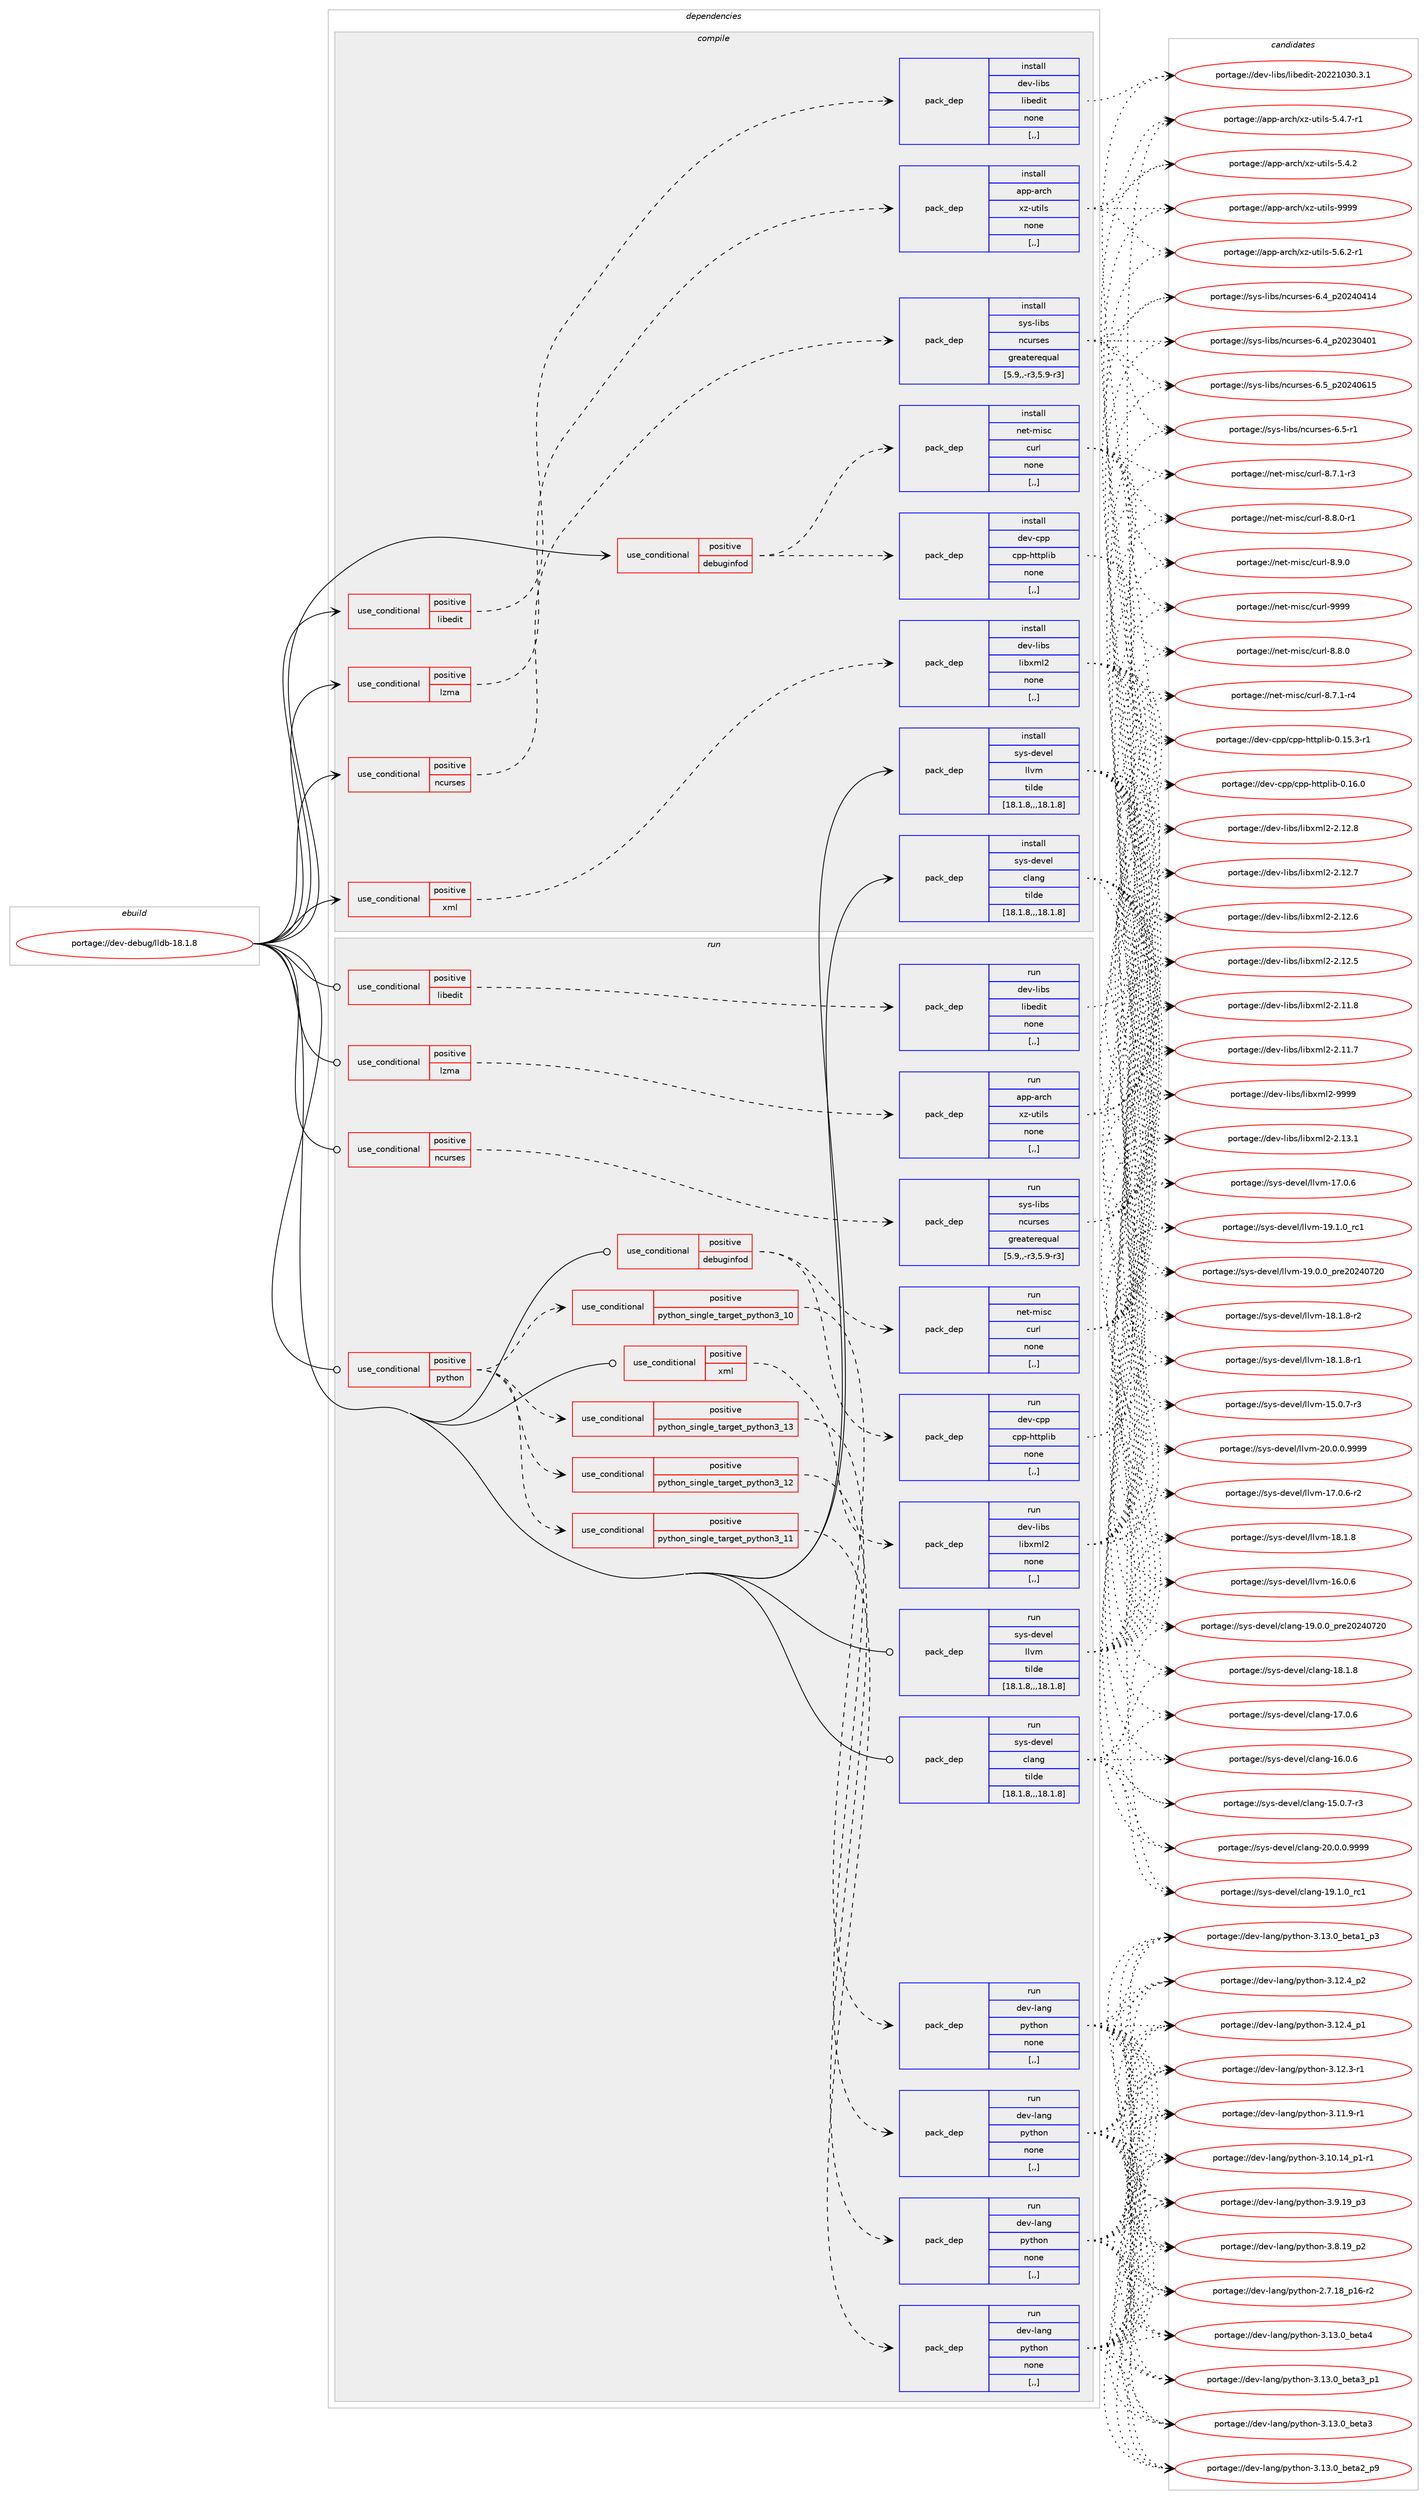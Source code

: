 digraph prolog {

# *************
# Graph options
# *************

newrank=true;
concentrate=true;
compound=true;
graph [rankdir=LR,fontname=Helvetica,fontsize=10,ranksep=1.5];#, ranksep=2.5, nodesep=0.2];
edge  [arrowhead=vee];
node  [fontname=Helvetica,fontsize=10];

# **********
# The ebuild
# **********

subgraph cluster_leftcol {
color=gray;
label=<<i>ebuild</i>>;
id [label="portage://dev-debug/lldb-18.1.8", color=red, width=4, href="../dev-debug/lldb-18.1.8.svg"];
}

# ****************
# The dependencies
# ****************

subgraph cluster_midcol {
color=gray;
label=<<i>dependencies</i>>;
subgraph cluster_compile {
fillcolor="#eeeeee";
style=filled;
label=<<i>compile</i>>;
subgraph cond19202 {
dependency72563 [label=<<TABLE BORDER="0" CELLBORDER="1" CELLSPACING="0" CELLPADDING="4"><TR><TD ROWSPAN="3" CELLPADDING="10">use_conditional</TD></TR><TR><TD>positive</TD></TR><TR><TD>debuginfod</TD></TR></TABLE>>, shape=none, color=red];
subgraph pack52408 {
dependency72564 [label=<<TABLE BORDER="0" CELLBORDER="1" CELLSPACING="0" CELLPADDING="4" WIDTH="220"><TR><TD ROWSPAN="6" CELLPADDING="30">pack_dep</TD></TR><TR><TD WIDTH="110">install</TD></TR><TR><TD>net-misc</TD></TR><TR><TD>curl</TD></TR><TR><TD>none</TD></TR><TR><TD>[,,]</TD></TR></TABLE>>, shape=none, color=blue];
}
dependency72563:e -> dependency72564:w [weight=20,style="dashed",arrowhead="vee"];
subgraph pack52409 {
dependency72565 [label=<<TABLE BORDER="0" CELLBORDER="1" CELLSPACING="0" CELLPADDING="4" WIDTH="220"><TR><TD ROWSPAN="6" CELLPADDING="30">pack_dep</TD></TR><TR><TD WIDTH="110">install</TD></TR><TR><TD>dev-cpp</TD></TR><TR><TD>cpp-httplib</TD></TR><TR><TD>none</TD></TR><TR><TD>[,,]</TD></TR></TABLE>>, shape=none, color=blue];
}
dependency72563:e -> dependency72565:w [weight=20,style="dashed",arrowhead="vee"];
}
id:e -> dependency72563:w [weight=20,style="solid",arrowhead="vee"];
subgraph cond19203 {
dependency72566 [label=<<TABLE BORDER="0" CELLBORDER="1" CELLSPACING="0" CELLPADDING="4"><TR><TD ROWSPAN="3" CELLPADDING="10">use_conditional</TD></TR><TR><TD>positive</TD></TR><TR><TD>libedit</TD></TR></TABLE>>, shape=none, color=red];
subgraph pack52410 {
dependency72567 [label=<<TABLE BORDER="0" CELLBORDER="1" CELLSPACING="0" CELLPADDING="4" WIDTH="220"><TR><TD ROWSPAN="6" CELLPADDING="30">pack_dep</TD></TR><TR><TD WIDTH="110">install</TD></TR><TR><TD>dev-libs</TD></TR><TR><TD>libedit</TD></TR><TR><TD>none</TD></TR><TR><TD>[,,]</TD></TR></TABLE>>, shape=none, color=blue];
}
dependency72566:e -> dependency72567:w [weight=20,style="dashed",arrowhead="vee"];
}
id:e -> dependency72566:w [weight=20,style="solid",arrowhead="vee"];
subgraph cond19204 {
dependency72568 [label=<<TABLE BORDER="0" CELLBORDER="1" CELLSPACING="0" CELLPADDING="4"><TR><TD ROWSPAN="3" CELLPADDING="10">use_conditional</TD></TR><TR><TD>positive</TD></TR><TR><TD>lzma</TD></TR></TABLE>>, shape=none, color=red];
subgraph pack52411 {
dependency72569 [label=<<TABLE BORDER="0" CELLBORDER="1" CELLSPACING="0" CELLPADDING="4" WIDTH="220"><TR><TD ROWSPAN="6" CELLPADDING="30">pack_dep</TD></TR><TR><TD WIDTH="110">install</TD></TR><TR><TD>app-arch</TD></TR><TR><TD>xz-utils</TD></TR><TR><TD>none</TD></TR><TR><TD>[,,]</TD></TR></TABLE>>, shape=none, color=blue];
}
dependency72568:e -> dependency72569:w [weight=20,style="dashed",arrowhead="vee"];
}
id:e -> dependency72568:w [weight=20,style="solid",arrowhead="vee"];
subgraph cond19205 {
dependency72570 [label=<<TABLE BORDER="0" CELLBORDER="1" CELLSPACING="0" CELLPADDING="4"><TR><TD ROWSPAN="3" CELLPADDING="10">use_conditional</TD></TR><TR><TD>positive</TD></TR><TR><TD>ncurses</TD></TR></TABLE>>, shape=none, color=red];
subgraph pack52412 {
dependency72571 [label=<<TABLE BORDER="0" CELLBORDER="1" CELLSPACING="0" CELLPADDING="4" WIDTH="220"><TR><TD ROWSPAN="6" CELLPADDING="30">pack_dep</TD></TR><TR><TD WIDTH="110">install</TD></TR><TR><TD>sys-libs</TD></TR><TR><TD>ncurses</TD></TR><TR><TD>greaterequal</TD></TR><TR><TD>[5.9,,-r3,5.9-r3]</TD></TR></TABLE>>, shape=none, color=blue];
}
dependency72570:e -> dependency72571:w [weight=20,style="dashed",arrowhead="vee"];
}
id:e -> dependency72570:w [weight=20,style="solid",arrowhead="vee"];
subgraph cond19206 {
dependency72572 [label=<<TABLE BORDER="0" CELLBORDER="1" CELLSPACING="0" CELLPADDING="4"><TR><TD ROWSPAN="3" CELLPADDING="10">use_conditional</TD></TR><TR><TD>positive</TD></TR><TR><TD>xml</TD></TR></TABLE>>, shape=none, color=red];
subgraph pack52413 {
dependency72573 [label=<<TABLE BORDER="0" CELLBORDER="1" CELLSPACING="0" CELLPADDING="4" WIDTH="220"><TR><TD ROWSPAN="6" CELLPADDING="30">pack_dep</TD></TR><TR><TD WIDTH="110">install</TD></TR><TR><TD>dev-libs</TD></TR><TR><TD>libxml2</TD></TR><TR><TD>none</TD></TR><TR><TD>[,,]</TD></TR></TABLE>>, shape=none, color=blue];
}
dependency72572:e -> dependency72573:w [weight=20,style="dashed",arrowhead="vee"];
}
id:e -> dependency72572:w [weight=20,style="solid",arrowhead="vee"];
subgraph pack52414 {
dependency72574 [label=<<TABLE BORDER="0" CELLBORDER="1" CELLSPACING="0" CELLPADDING="4" WIDTH="220"><TR><TD ROWSPAN="6" CELLPADDING="30">pack_dep</TD></TR><TR><TD WIDTH="110">install</TD></TR><TR><TD>sys-devel</TD></TR><TR><TD>clang</TD></TR><TR><TD>tilde</TD></TR><TR><TD>[18.1.8,,,18.1.8]</TD></TR></TABLE>>, shape=none, color=blue];
}
id:e -> dependency72574:w [weight=20,style="solid",arrowhead="vee"];
subgraph pack52415 {
dependency72575 [label=<<TABLE BORDER="0" CELLBORDER="1" CELLSPACING="0" CELLPADDING="4" WIDTH="220"><TR><TD ROWSPAN="6" CELLPADDING="30">pack_dep</TD></TR><TR><TD WIDTH="110">install</TD></TR><TR><TD>sys-devel</TD></TR><TR><TD>llvm</TD></TR><TR><TD>tilde</TD></TR><TR><TD>[18.1.8,,,18.1.8]</TD></TR></TABLE>>, shape=none, color=blue];
}
id:e -> dependency72575:w [weight=20,style="solid",arrowhead="vee"];
}
subgraph cluster_compileandrun {
fillcolor="#eeeeee";
style=filled;
label=<<i>compile and run</i>>;
}
subgraph cluster_run {
fillcolor="#eeeeee";
style=filled;
label=<<i>run</i>>;
subgraph cond19207 {
dependency72576 [label=<<TABLE BORDER="0" CELLBORDER="1" CELLSPACING="0" CELLPADDING="4"><TR><TD ROWSPAN="3" CELLPADDING="10">use_conditional</TD></TR><TR><TD>positive</TD></TR><TR><TD>debuginfod</TD></TR></TABLE>>, shape=none, color=red];
subgraph pack52416 {
dependency72577 [label=<<TABLE BORDER="0" CELLBORDER="1" CELLSPACING="0" CELLPADDING="4" WIDTH="220"><TR><TD ROWSPAN="6" CELLPADDING="30">pack_dep</TD></TR><TR><TD WIDTH="110">run</TD></TR><TR><TD>net-misc</TD></TR><TR><TD>curl</TD></TR><TR><TD>none</TD></TR><TR><TD>[,,]</TD></TR></TABLE>>, shape=none, color=blue];
}
dependency72576:e -> dependency72577:w [weight=20,style="dashed",arrowhead="vee"];
subgraph pack52417 {
dependency72578 [label=<<TABLE BORDER="0" CELLBORDER="1" CELLSPACING="0" CELLPADDING="4" WIDTH="220"><TR><TD ROWSPAN="6" CELLPADDING="30">pack_dep</TD></TR><TR><TD WIDTH="110">run</TD></TR><TR><TD>dev-cpp</TD></TR><TR><TD>cpp-httplib</TD></TR><TR><TD>none</TD></TR><TR><TD>[,,]</TD></TR></TABLE>>, shape=none, color=blue];
}
dependency72576:e -> dependency72578:w [weight=20,style="dashed",arrowhead="vee"];
}
id:e -> dependency72576:w [weight=20,style="solid",arrowhead="odot"];
subgraph cond19208 {
dependency72579 [label=<<TABLE BORDER="0" CELLBORDER="1" CELLSPACING="0" CELLPADDING="4"><TR><TD ROWSPAN="3" CELLPADDING="10">use_conditional</TD></TR><TR><TD>positive</TD></TR><TR><TD>libedit</TD></TR></TABLE>>, shape=none, color=red];
subgraph pack52418 {
dependency72580 [label=<<TABLE BORDER="0" CELLBORDER="1" CELLSPACING="0" CELLPADDING="4" WIDTH="220"><TR><TD ROWSPAN="6" CELLPADDING="30">pack_dep</TD></TR><TR><TD WIDTH="110">run</TD></TR><TR><TD>dev-libs</TD></TR><TR><TD>libedit</TD></TR><TR><TD>none</TD></TR><TR><TD>[,,]</TD></TR></TABLE>>, shape=none, color=blue];
}
dependency72579:e -> dependency72580:w [weight=20,style="dashed",arrowhead="vee"];
}
id:e -> dependency72579:w [weight=20,style="solid",arrowhead="odot"];
subgraph cond19209 {
dependency72581 [label=<<TABLE BORDER="0" CELLBORDER="1" CELLSPACING="0" CELLPADDING="4"><TR><TD ROWSPAN="3" CELLPADDING="10">use_conditional</TD></TR><TR><TD>positive</TD></TR><TR><TD>lzma</TD></TR></TABLE>>, shape=none, color=red];
subgraph pack52419 {
dependency72582 [label=<<TABLE BORDER="0" CELLBORDER="1" CELLSPACING="0" CELLPADDING="4" WIDTH="220"><TR><TD ROWSPAN="6" CELLPADDING="30">pack_dep</TD></TR><TR><TD WIDTH="110">run</TD></TR><TR><TD>app-arch</TD></TR><TR><TD>xz-utils</TD></TR><TR><TD>none</TD></TR><TR><TD>[,,]</TD></TR></TABLE>>, shape=none, color=blue];
}
dependency72581:e -> dependency72582:w [weight=20,style="dashed",arrowhead="vee"];
}
id:e -> dependency72581:w [weight=20,style="solid",arrowhead="odot"];
subgraph cond19210 {
dependency72583 [label=<<TABLE BORDER="0" CELLBORDER="1" CELLSPACING="0" CELLPADDING="4"><TR><TD ROWSPAN="3" CELLPADDING="10">use_conditional</TD></TR><TR><TD>positive</TD></TR><TR><TD>ncurses</TD></TR></TABLE>>, shape=none, color=red];
subgraph pack52420 {
dependency72584 [label=<<TABLE BORDER="0" CELLBORDER="1" CELLSPACING="0" CELLPADDING="4" WIDTH="220"><TR><TD ROWSPAN="6" CELLPADDING="30">pack_dep</TD></TR><TR><TD WIDTH="110">run</TD></TR><TR><TD>sys-libs</TD></TR><TR><TD>ncurses</TD></TR><TR><TD>greaterequal</TD></TR><TR><TD>[5.9,,-r3,5.9-r3]</TD></TR></TABLE>>, shape=none, color=blue];
}
dependency72583:e -> dependency72584:w [weight=20,style="dashed",arrowhead="vee"];
}
id:e -> dependency72583:w [weight=20,style="solid",arrowhead="odot"];
subgraph cond19211 {
dependency72585 [label=<<TABLE BORDER="0" CELLBORDER="1" CELLSPACING="0" CELLPADDING="4"><TR><TD ROWSPAN="3" CELLPADDING="10">use_conditional</TD></TR><TR><TD>positive</TD></TR><TR><TD>python</TD></TR></TABLE>>, shape=none, color=red];
subgraph cond19212 {
dependency72586 [label=<<TABLE BORDER="0" CELLBORDER="1" CELLSPACING="0" CELLPADDING="4"><TR><TD ROWSPAN="3" CELLPADDING="10">use_conditional</TD></TR><TR><TD>positive</TD></TR><TR><TD>python_single_target_python3_10</TD></TR></TABLE>>, shape=none, color=red];
subgraph pack52421 {
dependency72587 [label=<<TABLE BORDER="0" CELLBORDER="1" CELLSPACING="0" CELLPADDING="4" WIDTH="220"><TR><TD ROWSPAN="6" CELLPADDING="30">pack_dep</TD></TR><TR><TD WIDTH="110">run</TD></TR><TR><TD>dev-lang</TD></TR><TR><TD>python</TD></TR><TR><TD>none</TD></TR><TR><TD>[,,]</TD></TR></TABLE>>, shape=none, color=blue];
}
dependency72586:e -> dependency72587:w [weight=20,style="dashed",arrowhead="vee"];
}
dependency72585:e -> dependency72586:w [weight=20,style="dashed",arrowhead="vee"];
subgraph cond19213 {
dependency72588 [label=<<TABLE BORDER="0" CELLBORDER="1" CELLSPACING="0" CELLPADDING="4"><TR><TD ROWSPAN="3" CELLPADDING="10">use_conditional</TD></TR><TR><TD>positive</TD></TR><TR><TD>python_single_target_python3_11</TD></TR></TABLE>>, shape=none, color=red];
subgraph pack52422 {
dependency72589 [label=<<TABLE BORDER="0" CELLBORDER="1" CELLSPACING="0" CELLPADDING="4" WIDTH="220"><TR><TD ROWSPAN="6" CELLPADDING="30">pack_dep</TD></TR><TR><TD WIDTH="110">run</TD></TR><TR><TD>dev-lang</TD></TR><TR><TD>python</TD></TR><TR><TD>none</TD></TR><TR><TD>[,,]</TD></TR></TABLE>>, shape=none, color=blue];
}
dependency72588:e -> dependency72589:w [weight=20,style="dashed",arrowhead="vee"];
}
dependency72585:e -> dependency72588:w [weight=20,style="dashed",arrowhead="vee"];
subgraph cond19214 {
dependency72590 [label=<<TABLE BORDER="0" CELLBORDER="1" CELLSPACING="0" CELLPADDING="4"><TR><TD ROWSPAN="3" CELLPADDING="10">use_conditional</TD></TR><TR><TD>positive</TD></TR><TR><TD>python_single_target_python3_12</TD></TR></TABLE>>, shape=none, color=red];
subgraph pack52423 {
dependency72591 [label=<<TABLE BORDER="0" CELLBORDER="1" CELLSPACING="0" CELLPADDING="4" WIDTH="220"><TR><TD ROWSPAN="6" CELLPADDING="30">pack_dep</TD></TR><TR><TD WIDTH="110">run</TD></TR><TR><TD>dev-lang</TD></TR><TR><TD>python</TD></TR><TR><TD>none</TD></TR><TR><TD>[,,]</TD></TR></TABLE>>, shape=none, color=blue];
}
dependency72590:e -> dependency72591:w [weight=20,style="dashed",arrowhead="vee"];
}
dependency72585:e -> dependency72590:w [weight=20,style="dashed",arrowhead="vee"];
subgraph cond19215 {
dependency72592 [label=<<TABLE BORDER="0" CELLBORDER="1" CELLSPACING="0" CELLPADDING="4"><TR><TD ROWSPAN="3" CELLPADDING="10">use_conditional</TD></TR><TR><TD>positive</TD></TR><TR><TD>python_single_target_python3_13</TD></TR></TABLE>>, shape=none, color=red];
subgraph pack52424 {
dependency72593 [label=<<TABLE BORDER="0" CELLBORDER="1" CELLSPACING="0" CELLPADDING="4" WIDTH="220"><TR><TD ROWSPAN="6" CELLPADDING="30">pack_dep</TD></TR><TR><TD WIDTH="110">run</TD></TR><TR><TD>dev-lang</TD></TR><TR><TD>python</TD></TR><TR><TD>none</TD></TR><TR><TD>[,,]</TD></TR></TABLE>>, shape=none, color=blue];
}
dependency72592:e -> dependency72593:w [weight=20,style="dashed",arrowhead="vee"];
}
dependency72585:e -> dependency72592:w [weight=20,style="dashed",arrowhead="vee"];
}
id:e -> dependency72585:w [weight=20,style="solid",arrowhead="odot"];
subgraph cond19216 {
dependency72594 [label=<<TABLE BORDER="0" CELLBORDER="1" CELLSPACING="0" CELLPADDING="4"><TR><TD ROWSPAN="3" CELLPADDING="10">use_conditional</TD></TR><TR><TD>positive</TD></TR><TR><TD>xml</TD></TR></TABLE>>, shape=none, color=red];
subgraph pack52425 {
dependency72595 [label=<<TABLE BORDER="0" CELLBORDER="1" CELLSPACING="0" CELLPADDING="4" WIDTH="220"><TR><TD ROWSPAN="6" CELLPADDING="30">pack_dep</TD></TR><TR><TD WIDTH="110">run</TD></TR><TR><TD>dev-libs</TD></TR><TR><TD>libxml2</TD></TR><TR><TD>none</TD></TR><TR><TD>[,,]</TD></TR></TABLE>>, shape=none, color=blue];
}
dependency72594:e -> dependency72595:w [weight=20,style="dashed",arrowhead="vee"];
}
id:e -> dependency72594:w [weight=20,style="solid",arrowhead="odot"];
subgraph pack52426 {
dependency72596 [label=<<TABLE BORDER="0" CELLBORDER="1" CELLSPACING="0" CELLPADDING="4" WIDTH="220"><TR><TD ROWSPAN="6" CELLPADDING="30">pack_dep</TD></TR><TR><TD WIDTH="110">run</TD></TR><TR><TD>sys-devel</TD></TR><TR><TD>clang</TD></TR><TR><TD>tilde</TD></TR><TR><TD>[18.1.8,,,18.1.8]</TD></TR></TABLE>>, shape=none, color=blue];
}
id:e -> dependency72596:w [weight=20,style="solid",arrowhead="odot"];
subgraph pack52427 {
dependency72597 [label=<<TABLE BORDER="0" CELLBORDER="1" CELLSPACING="0" CELLPADDING="4" WIDTH="220"><TR><TD ROWSPAN="6" CELLPADDING="30">pack_dep</TD></TR><TR><TD WIDTH="110">run</TD></TR><TR><TD>sys-devel</TD></TR><TR><TD>llvm</TD></TR><TR><TD>tilde</TD></TR><TR><TD>[18.1.8,,,18.1.8]</TD></TR></TABLE>>, shape=none, color=blue];
}
id:e -> dependency72597:w [weight=20,style="solid",arrowhead="odot"];
}
}

# **************
# The candidates
# **************

subgraph cluster_choices {
rank=same;
color=gray;
label=<<i>candidates</i>>;

subgraph choice52408 {
color=black;
nodesep=1;
choice110101116451091051159947991171141084557575757 [label="portage://net-misc/curl-9999", color=red, width=4,href="../net-misc/curl-9999.svg"];
choice11010111645109105115994799117114108455646574648 [label="portage://net-misc/curl-8.9.0", color=red, width=4,href="../net-misc/curl-8.9.0.svg"];
choice110101116451091051159947991171141084556465646484511449 [label="portage://net-misc/curl-8.8.0-r1", color=red, width=4,href="../net-misc/curl-8.8.0-r1.svg"];
choice11010111645109105115994799117114108455646564648 [label="portage://net-misc/curl-8.8.0", color=red, width=4,href="../net-misc/curl-8.8.0.svg"];
choice110101116451091051159947991171141084556465546494511452 [label="portage://net-misc/curl-8.7.1-r4", color=red, width=4,href="../net-misc/curl-8.7.1-r4.svg"];
choice110101116451091051159947991171141084556465546494511451 [label="portage://net-misc/curl-8.7.1-r3", color=red, width=4,href="../net-misc/curl-8.7.1-r3.svg"];
dependency72564:e -> choice110101116451091051159947991171141084557575757:w [style=dotted,weight="100"];
dependency72564:e -> choice11010111645109105115994799117114108455646574648:w [style=dotted,weight="100"];
dependency72564:e -> choice110101116451091051159947991171141084556465646484511449:w [style=dotted,weight="100"];
dependency72564:e -> choice11010111645109105115994799117114108455646564648:w [style=dotted,weight="100"];
dependency72564:e -> choice110101116451091051159947991171141084556465546494511452:w [style=dotted,weight="100"];
dependency72564:e -> choice110101116451091051159947991171141084556465546494511451:w [style=dotted,weight="100"];
}
subgraph choice52409 {
color=black;
nodesep=1;
choice10010111845991121124799112112451041161161121081059845484649544648 [label="portage://dev-cpp/cpp-httplib-0.16.0", color=red, width=4,href="../dev-cpp/cpp-httplib-0.16.0.svg"];
choice100101118459911211247991121124510411611611210810598454846495346514511449 [label="portage://dev-cpp/cpp-httplib-0.15.3-r1", color=red, width=4,href="../dev-cpp/cpp-httplib-0.15.3-r1.svg"];
dependency72565:e -> choice10010111845991121124799112112451041161161121081059845484649544648:w [style=dotted,weight="100"];
dependency72565:e -> choice100101118459911211247991121124510411611611210810598454846495346514511449:w [style=dotted,weight="100"];
}
subgraph choice52410 {
color=black;
nodesep=1;
choice1001011184510810598115471081059810110010511645504850504948514846514649 [label="portage://dev-libs/libedit-20221030.3.1", color=red, width=4,href="../dev-libs/libedit-20221030.3.1.svg"];
dependency72567:e -> choice1001011184510810598115471081059810110010511645504850504948514846514649:w [style=dotted,weight="100"];
}
subgraph choice52411 {
color=black;
nodesep=1;
choice9711211245971149910447120122451171161051081154557575757 [label="portage://app-arch/xz-utils-9999", color=red, width=4,href="../app-arch/xz-utils-9999.svg"];
choice9711211245971149910447120122451171161051081154553465446504511449 [label="portage://app-arch/xz-utils-5.6.2-r1", color=red, width=4,href="../app-arch/xz-utils-5.6.2-r1.svg"];
choice9711211245971149910447120122451171161051081154553465246554511449 [label="portage://app-arch/xz-utils-5.4.7-r1", color=red, width=4,href="../app-arch/xz-utils-5.4.7-r1.svg"];
choice971121124597114991044712012245117116105108115455346524650 [label="portage://app-arch/xz-utils-5.4.2", color=red, width=4,href="../app-arch/xz-utils-5.4.2.svg"];
dependency72569:e -> choice9711211245971149910447120122451171161051081154557575757:w [style=dotted,weight="100"];
dependency72569:e -> choice9711211245971149910447120122451171161051081154553465446504511449:w [style=dotted,weight="100"];
dependency72569:e -> choice9711211245971149910447120122451171161051081154553465246554511449:w [style=dotted,weight="100"];
dependency72569:e -> choice971121124597114991044712012245117116105108115455346524650:w [style=dotted,weight="100"];
}
subgraph choice52412 {
color=black;
nodesep=1;
choice1151211154510810598115471109911711411510111545544653951125048505248544953 [label="portage://sys-libs/ncurses-6.5_p20240615", color=red, width=4,href="../sys-libs/ncurses-6.5_p20240615.svg"];
choice11512111545108105981154711099117114115101115455446534511449 [label="portage://sys-libs/ncurses-6.5-r1", color=red, width=4,href="../sys-libs/ncurses-6.5-r1.svg"];
choice1151211154510810598115471109911711411510111545544652951125048505248524952 [label="portage://sys-libs/ncurses-6.4_p20240414", color=red, width=4,href="../sys-libs/ncurses-6.4_p20240414.svg"];
choice1151211154510810598115471109911711411510111545544652951125048505148524849 [label="portage://sys-libs/ncurses-6.4_p20230401", color=red, width=4,href="../sys-libs/ncurses-6.4_p20230401.svg"];
dependency72571:e -> choice1151211154510810598115471109911711411510111545544653951125048505248544953:w [style=dotted,weight="100"];
dependency72571:e -> choice11512111545108105981154711099117114115101115455446534511449:w [style=dotted,weight="100"];
dependency72571:e -> choice1151211154510810598115471109911711411510111545544652951125048505248524952:w [style=dotted,weight="100"];
dependency72571:e -> choice1151211154510810598115471109911711411510111545544652951125048505148524849:w [style=dotted,weight="100"];
}
subgraph choice52413 {
color=black;
nodesep=1;
choice10010111845108105981154710810598120109108504557575757 [label="portage://dev-libs/libxml2-9999", color=red, width=4,href="../dev-libs/libxml2-9999.svg"];
choice100101118451081059811547108105981201091085045504649514649 [label="portage://dev-libs/libxml2-2.13.1", color=red, width=4,href="../dev-libs/libxml2-2.13.1.svg"];
choice100101118451081059811547108105981201091085045504649504656 [label="portage://dev-libs/libxml2-2.12.8", color=red, width=4,href="../dev-libs/libxml2-2.12.8.svg"];
choice100101118451081059811547108105981201091085045504649504655 [label="portage://dev-libs/libxml2-2.12.7", color=red, width=4,href="../dev-libs/libxml2-2.12.7.svg"];
choice100101118451081059811547108105981201091085045504649504654 [label="portage://dev-libs/libxml2-2.12.6", color=red, width=4,href="../dev-libs/libxml2-2.12.6.svg"];
choice100101118451081059811547108105981201091085045504649504653 [label="portage://dev-libs/libxml2-2.12.5", color=red, width=4,href="../dev-libs/libxml2-2.12.5.svg"];
choice100101118451081059811547108105981201091085045504649494656 [label="portage://dev-libs/libxml2-2.11.8", color=red, width=4,href="../dev-libs/libxml2-2.11.8.svg"];
choice100101118451081059811547108105981201091085045504649494655 [label="portage://dev-libs/libxml2-2.11.7", color=red, width=4,href="../dev-libs/libxml2-2.11.7.svg"];
dependency72573:e -> choice10010111845108105981154710810598120109108504557575757:w [style=dotted,weight="100"];
dependency72573:e -> choice100101118451081059811547108105981201091085045504649514649:w [style=dotted,weight="100"];
dependency72573:e -> choice100101118451081059811547108105981201091085045504649504656:w [style=dotted,weight="100"];
dependency72573:e -> choice100101118451081059811547108105981201091085045504649504655:w [style=dotted,weight="100"];
dependency72573:e -> choice100101118451081059811547108105981201091085045504649504654:w [style=dotted,weight="100"];
dependency72573:e -> choice100101118451081059811547108105981201091085045504649504653:w [style=dotted,weight="100"];
dependency72573:e -> choice100101118451081059811547108105981201091085045504649494656:w [style=dotted,weight="100"];
dependency72573:e -> choice100101118451081059811547108105981201091085045504649494655:w [style=dotted,weight="100"];
}
subgraph choice52414 {
color=black;
nodesep=1;
choice11512111545100101118101108479910897110103455048464846484657575757 [label="portage://sys-devel/clang-20.0.0.9999", color=red, width=4,href="../sys-devel/clang-20.0.0.9999.svg"];
choice1151211154510010111810110847991089711010345495746494648951149949 [label="portage://sys-devel/clang-19.1.0_rc1", color=red, width=4,href="../sys-devel/clang-19.1.0_rc1.svg"];
choice1151211154510010111810110847991089711010345495746484648951121141015048505248555048 [label="portage://sys-devel/clang-19.0.0_pre20240720", color=red, width=4,href="../sys-devel/clang-19.0.0_pre20240720.svg"];
choice1151211154510010111810110847991089711010345495646494656 [label="portage://sys-devel/clang-18.1.8", color=red, width=4,href="../sys-devel/clang-18.1.8.svg"];
choice1151211154510010111810110847991089711010345495546484654 [label="portage://sys-devel/clang-17.0.6", color=red, width=4,href="../sys-devel/clang-17.0.6.svg"];
choice1151211154510010111810110847991089711010345495446484654 [label="portage://sys-devel/clang-16.0.6", color=red, width=4,href="../sys-devel/clang-16.0.6.svg"];
choice11512111545100101118101108479910897110103454953464846554511451 [label="portage://sys-devel/clang-15.0.7-r3", color=red, width=4,href="../sys-devel/clang-15.0.7-r3.svg"];
dependency72574:e -> choice11512111545100101118101108479910897110103455048464846484657575757:w [style=dotted,weight="100"];
dependency72574:e -> choice1151211154510010111810110847991089711010345495746494648951149949:w [style=dotted,weight="100"];
dependency72574:e -> choice1151211154510010111810110847991089711010345495746484648951121141015048505248555048:w [style=dotted,weight="100"];
dependency72574:e -> choice1151211154510010111810110847991089711010345495646494656:w [style=dotted,weight="100"];
dependency72574:e -> choice1151211154510010111810110847991089711010345495546484654:w [style=dotted,weight="100"];
dependency72574:e -> choice1151211154510010111810110847991089711010345495446484654:w [style=dotted,weight="100"];
dependency72574:e -> choice11512111545100101118101108479910897110103454953464846554511451:w [style=dotted,weight="100"];
}
subgraph choice52415 {
color=black;
nodesep=1;
choice1151211154510010111810110847108108118109455048464846484657575757 [label="portage://sys-devel/llvm-20.0.0.9999", color=red, width=4,href="../sys-devel/llvm-20.0.0.9999.svg"];
choice115121115451001011181011084710810811810945495746494648951149949 [label="portage://sys-devel/llvm-19.1.0_rc1", color=red, width=4,href="../sys-devel/llvm-19.1.0_rc1.svg"];
choice115121115451001011181011084710810811810945495746484648951121141015048505248555048 [label="portage://sys-devel/llvm-19.0.0_pre20240720", color=red, width=4,href="../sys-devel/llvm-19.0.0_pre20240720.svg"];
choice1151211154510010111810110847108108118109454956464946564511450 [label="portage://sys-devel/llvm-18.1.8-r2", color=red, width=4,href="../sys-devel/llvm-18.1.8-r2.svg"];
choice1151211154510010111810110847108108118109454956464946564511449 [label="portage://sys-devel/llvm-18.1.8-r1", color=red, width=4,href="../sys-devel/llvm-18.1.8-r1.svg"];
choice115121115451001011181011084710810811810945495646494656 [label="portage://sys-devel/llvm-18.1.8", color=red, width=4,href="../sys-devel/llvm-18.1.8.svg"];
choice1151211154510010111810110847108108118109454955464846544511450 [label="portage://sys-devel/llvm-17.0.6-r2", color=red, width=4,href="../sys-devel/llvm-17.0.6-r2.svg"];
choice115121115451001011181011084710810811810945495546484654 [label="portage://sys-devel/llvm-17.0.6", color=red, width=4,href="../sys-devel/llvm-17.0.6.svg"];
choice115121115451001011181011084710810811810945495446484654 [label="portage://sys-devel/llvm-16.0.6", color=red, width=4,href="../sys-devel/llvm-16.0.6.svg"];
choice1151211154510010111810110847108108118109454953464846554511451 [label="portage://sys-devel/llvm-15.0.7-r3", color=red, width=4,href="../sys-devel/llvm-15.0.7-r3.svg"];
dependency72575:e -> choice1151211154510010111810110847108108118109455048464846484657575757:w [style=dotted,weight="100"];
dependency72575:e -> choice115121115451001011181011084710810811810945495746494648951149949:w [style=dotted,weight="100"];
dependency72575:e -> choice115121115451001011181011084710810811810945495746484648951121141015048505248555048:w [style=dotted,weight="100"];
dependency72575:e -> choice1151211154510010111810110847108108118109454956464946564511450:w [style=dotted,weight="100"];
dependency72575:e -> choice1151211154510010111810110847108108118109454956464946564511449:w [style=dotted,weight="100"];
dependency72575:e -> choice115121115451001011181011084710810811810945495646494656:w [style=dotted,weight="100"];
dependency72575:e -> choice1151211154510010111810110847108108118109454955464846544511450:w [style=dotted,weight="100"];
dependency72575:e -> choice115121115451001011181011084710810811810945495546484654:w [style=dotted,weight="100"];
dependency72575:e -> choice115121115451001011181011084710810811810945495446484654:w [style=dotted,weight="100"];
dependency72575:e -> choice1151211154510010111810110847108108118109454953464846554511451:w [style=dotted,weight="100"];
}
subgraph choice52416 {
color=black;
nodesep=1;
choice110101116451091051159947991171141084557575757 [label="portage://net-misc/curl-9999", color=red, width=4,href="../net-misc/curl-9999.svg"];
choice11010111645109105115994799117114108455646574648 [label="portage://net-misc/curl-8.9.0", color=red, width=4,href="../net-misc/curl-8.9.0.svg"];
choice110101116451091051159947991171141084556465646484511449 [label="portage://net-misc/curl-8.8.0-r1", color=red, width=4,href="../net-misc/curl-8.8.0-r1.svg"];
choice11010111645109105115994799117114108455646564648 [label="portage://net-misc/curl-8.8.0", color=red, width=4,href="../net-misc/curl-8.8.0.svg"];
choice110101116451091051159947991171141084556465546494511452 [label="portage://net-misc/curl-8.7.1-r4", color=red, width=4,href="../net-misc/curl-8.7.1-r4.svg"];
choice110101116451091051159947991171141084556465546494511451 [label="portage://net-misc/curl-8.7.1-r3", color=red, width=4,href="../net-misc/curl-8.7.1-r3.svg"];
dependency72577:e -> choice110101116451091051159947991171141084557575757:w [style=dotted,weight="100"];
dependency72577:e -> choice11010111645109105115994799117114108455646574648:w [style=dotted,weight="100"];
dependency72577:e -> choice110101116451091051159947991171141084556465646484511449:w [style=dotted,weight="100"];
dependency72577:e -> choice11010111645109105115994799117114108455646564648:w [style=dotted,weight="100"];
dependency72577:e -> choice110101116451091051159947991171141084556465546494511452:w [style=dotted,weight="100"];
dependency72577:e -> choice110101116451091051159947991171141084556465546494511451:w [style=dotted,weight="100"];
}
subgraph choice52417 {
color=black;
nodesep=1;
choice10010111845991121124799112112451041161161121081059845484649544648 [label="portage://dev-cpp/cpp-httplib-0.16.0", color=red, width=4,href="../dev-cpp/cpp-httplib-0.16.0.svg"];
choice100101118459911211247991121124510411611611210810598454846495346514511449 [label="portage://dev-cpp/cpp-httplib-0.15.3-r1", color=red, width=4,href="../dev-cpp/cpp-httplib-0.15.3-r1.svg"];
dependency72578:e -> choice10010111845991121124799112112451041161161121081059845484649544648:w [style=dotted,weight="100"];
dependency72578:e -> choice100101118459911211247991121124510411611611210810598454846495346514511449:w [style=dotted,weight="100"];
}
subgraph choice52418 {
color=black;
nodesep=1;
choice1001011184510810598115471081059810110010511645504850504948514846514649 [label="portage://dev-libs/libedit-20221030.3.1", color=red, width=4,href="../dev-libs/libedit-20221030.3.1.svg"];
dependency72580:e -> choice1001011184510810598115471081059810110010511645504850504948514846514649:w [style=dotted,weight="100"];
}
subgraph choice52419 {
color=black;
nodesep=1;
choice9711211245971149910447120122451171161051081154557575757 [label="portage://app-arch/xz-utils-9999", color=red, width=4,href="../app-arch/xz-utils-9999.svg"];
choice9711211245971149910447120122451171161051081154553465446504511449 [label="portage://app-arch/xz-utils-5.6.2-r1", color=red, width=4,href="../app-arch/xz-utils-5.6.2-r1.svg"];
choice9711211245971149910447120122451171161051081154553465246554511449 [label="portage://app-arch/xz-utils-5.4.7-r1", color=red, width=4,href="../app-arch/xz-utils-5.4.7-r1.svg"];
choice971121124597114991044712012245117116105108115455346524650 [label="portage://app-arch/xz-utils-5.4.2", color=red, width=4,href="../app-arch/xz-utils-5.4.2.svg"];
dependency72582:e -> choice9711211245971149910447120122451171161051081154557575757:w [style=dotted,weight="100"];
dependency72582:e -> choice9711211245971149910447120122451171161051081154553465446504511449:w [style=dotted,weight="100"];
dependency72582:e -> choice9711211245971149910447120122451171161051081154553465246554511449:w [style=dotted,weight="100"];
dependency72582:e -> choice971121124597114991044712012245117116105108115455346524650:w [style=dotted,weight="100"];
}
subgraph choice52420 {
color=black;
nodesep=1;
choice1151211154510810598115471109911711411510111545544653951125048505248544953 [label="portage://sys-libs/ncurses-6.5_p20240615", color=red, width=4,href="../sys-libs/ncurses-6.5_p20240615.svg"];
choice11512111545108105981154711099117114115101115455446534511449 [label="portage://sys-libs/ncurses-6.5-r1", color=red, width=4,href="../sys-libs/ncurses-6.5-r1.svg"];
choice1151211154510810598115471109911711411510111545544652951125048505248524952 [label="portage://sys-libs/ncurses-6.4_p20240414", color=red, width=4,href="../sys-libs/ncurses-6.4_p20240414.svg"];
choice1151211154510810598115471109911711411510111545544652951125048505148524849 [label="portage://sys-libs/ncurses-6.4_p20230401", color=red, width=4,href="../sys-libs/ncurses-6.4_p20230401.svg"];
dependency72584:e -> choice1151211154510810598115471109911711411510111545544653951125048505248544953:w [style=dotted,weight="100"];
dependency72584:e -> choice11512111545108105981154711099117114115101115455446534511449:w [style=dotted,weight="100"];
dependency72584:e -> choice1151211154510810598115471109911711411510111545544652951125048505248524952:w [style=dotted,weight="100"];
dependency72584:e -> choice1151211154510810598115471109911711411510111545544652951125048505148524849:w [style=dotted,weight="100"];
}
subgraph choice52421 {
color=black;
nodesep=1;
choice1001011184510897110103471121211161041111104551464951464895981011169752 [label="portage://dev-lang/python-3.13.0_beta4", color=red, width=4,href="../dev-lang/python-3.13.0_beta4.svg"];
choice10010111845108971101034711212111610411111045514649514648959810111697519511249 [label="portage://dev-lang/python-3.13.0_beta3_p1", color=red, width=4,href="../dev-lang/python-3.13.0_beta3_p1.svg"];
choice1001011184510897110103471121211161041111104551464951464895981011169751 [label="portage://dev-lang/python-3.13.0_beta3", color=red, width=4,href="../dev-lang/python-3.13.0_beta3.svg"];
choice10010111845108971101034711212111610411111045514649514648959810111697509511257 [label="portage://dev-lang/python-3.13.0_beta2_p9", color=red, width=4,href="../dev-lang/python-3.13.0_beta2_p9.svg"];
choice10010111845108971101034711212111610411111045514649514648959810111697499511251 [label="portage://dev-lang/python-3.13.0_beta1_p3", color=red, width=4,href="../dev-lang/python-3.13.0_beta1_p3.svg"];
choice100101118451089711010347112121116104111110455146495046529511250 [label="portage://dev-lang/python-3.12.4_p2", color=red, width=4,href="../dev-lang/python-3.12.4_p2.svg"];
choice100101118451089711010347112121116104111110455146495046529511249 [label="portage://dev-lang/python-3.12.4_p1", color=red, width=4,href="../dev-lang/python-3.12.4_p1.svg"];
choice100101118451089711010347112121116104111110455146495046514511449 [label="portage://dev-lang/python-3.12.3-r1", color=red, width=4,href="../dev-lang/python-3.12.3-r1.svg"];
choice100101118451089711010347112121116104111110455146494946574511449 [label="portage://dev-lang/python-3.11.9-r1", color=red, width=4,href="../dev-lang/python-3.11.9-r1.svg"];
choice100101118451089711010347112121116104111110455146494846495295112494511449 [label="portage://dev-lang/python-3.10.14_p1-r1", color=red, width=4,href="../dev-lang/python-3.10.14_p1-r1.svg"];
choice100101118451089711010347112121116104111110455146574649579511251 [label="portage://dev-lang/python-3.9.19_p3", color=red, width=4,href="../dev-lang/python-3.9.19_p3.svg"];
choice100101118451089711010347112121116104111110455146564649579511250 [label="portage://dev-lang/python-3.8.19_p2", color=red, width=4,href="../dev-lang/python-3.8.19_p2.svg"];
choice100101118451089711010347112121116104111110455046554649569511249544511450 [label="portage://dev-lang/python-2.7.18_p16-r2", color=red, width=4,href="../dev-lang/python-2.7.18_p16-r2.svg"];
dependency72587:e -> choice1001011184510897110103471121211161041111104551464951464895981011169752:w [style=dotted,weight="100"];
dependency72587:e -> choice10010111845108971101034711212111610411111045514649514648959810111697519511249:w [style=dotted,weight="100"];
dependency72587:e -> choice1001011184510897110103471121211161041111104551464951464895981011169751:w [style=dotted,weight="100"];
dependency72587:e -> choice10010111845108971101034711212111610411111045514649514648959810111697509511257:w [style=dotted,weight="100"];
dependency72587:e -> choice10010111845108971101034711212111610411111045514649514648959810111697499511251:w [style=dotted,weight="100"];
dependency72587:e -> choice100101118451089711010347112121116104111110455146495046529511250:w [style=dotted,weight="100"];
dependency72587:e -> choice100101118451089711010347112121116104111110455146495046529511249:w [style=dotted,weight="100"];
dependency72587:e -> choice100101118451089711010347112121116104111110455146495046514511449:w [style=dotted,weight="100"];
dependency72587:e -> choice100101118451089711010347112121116104111110455146494946574511449:w [style=dotted,weight="100"];
dependency72587:e -> choice100101118451089711010347112121116104111110455146494846495295112494511449:w [style=dotted,weight="100"];
dependency72587:e -> choice100101118451089711010347112121116104111110455146574649579511251:w [style=dotted,weight="100"];
dependency72587:e -> choice100101118451089711010347112121116104111110455146564649579511250:w [style=dotted,weight="100"];
dependency72587:e -> choice100101118451089711010347112121116104111110455046554649569511249544511450:w [style=dotted,weight="100"];
}
subgraph choice52422 {
color=black;
nodesep=1;
choice1001011184510897110103471121211161041111104551464951464895981011169752 [label="portage://dev-lang/python-3.13.0_beta4", color=red, width=4,href="../dev-lang/python-3.13.0_beta4.svg"];
choice10010111845108971101034711212111610411111045514649514648959810111697519511249 [label="portage://dev-lang/python-3.13.0_beta3_p1", color=red, width=4,href="../dev-lang/python-3.13.0_beta3_p1.svg"];
choice1001011184510897110103471121211161041111104551464951464895981011169751 [label="portage://dev-lang/python-3.13.0_beta3", color=red, width=4,href="../dev-lang/python-3.13.0_beta3.svg"];
choice10010111845108971101034711212111610411111045514649514648959810111697509511257 [label="portage://dev-lang/python-3.13.0_beta2_p9", color=red, width=4,href="../dev-lang/python-3.13.0_beta2_p9.svg"];
choice10010111845108971101034711212111610411111045514649514648959810111697499511251 [label="portage://dev-lang/python-3.13.0_beta1_p3", color=red, width=4,href="../dev-lang/python-3.13.0_beta1_p3.svg"];
choice100101118451089711010347112121116104111110455146495046529511250 [label="portage://dev-lang/python-3.12.4_p2", color=red, width=4,href="../dev-lang/python-3.12.4_p2.svg"];
choice100101118451089711010347112121116104111110455146495046529511249 [label="portage://dev-lang/python-3.12.4_p1", color=red, width=4,href="../dev-lang/python-3.12.4_p1.svg"];
choice100101118451089711010347112121116104111110455146495046514511449 [label="portage://dev-lang/python-3.12.3-r1", color=red, width=4,href="../dev-lang/python-3.12.3-r1.svg"];
choice100101118451089711010347112121116104111110455146494946574511449 [label="portage://dev-lang/python-3.11.9-r1", color=red, width=4,href="../dev-lang/python-3.11.9-r1.svg"];
choice100101118451089711010347112121116104111110455146494846495295112494511449 [label="portage://dev-lang/python-3.10.14_p1-r1", color=red, width=4,href="../dev-lang/python-3.10.14_p1-r1.svg"];
choice100101118451089711010347112121116104111110455146574649579511251 [label="portage://dev-lang/python-3.9.19_p3", color=red, width=4,href="../dev-lang/python-3.9.19_p3.svg"];
choice100101118451089711010347112121116104111110455146564649579511250 [label="portage://dev-lang/python-3.8.19_p2", color=red, width=4,href="../dev-lang/python-3.8.19_p2.svg"];
choice100101118451089711010347112121116104111110455046554649569511249544511450 [label="portage://dev-lang/python-2.7.18_p16-r2", color=red, width=4,href="../dev-lang/python-2.7.18_p16-r2.svg"];
dependency72589:e -> choice1001011184510897110103471121211161041111104551464951464895981011169752:w [style=dotted,weight="100"];
dependency72589:e -> choice10010111845108971101034711212111610411111045514649514648959810111697519511249:w [style=dotted,weight="100"];
dependency72589:e -> choice1001011184510897110103471121211161041111104551464951464895981011169751:w [style=dotted,weight="100"];
dependency72589:e -> choice10010111845108971101034711212111610411111045514649514648959810111697509511257:w [style=dotted,weight="100"];
dependency72589:e -> choice10010111845108971101034711212111610411111045514649514648959810111697499511251:w [style=dotted,weight="100"];
dependency72589:e -> choice100101118451089711010347112121116104111110455146495046529511250:w [style=dotted,weight="100"];
dependency72589:e -> choice100101118451089711010347112121116104111110455146495046529511249:w [style=dotted,weight="100"];
dependency72589:e -> choice100101118451089711010347112121116104111110455146495046514511449:w [style=dotted,weight="100"];
dependency72589:e -> choice100101118451089711010347112121116104111110455146494946574511449:w [style=dotted,weight="100"];
dependency72589:e -> choice100101118451089711010347112121116104111110455146494846495295112494511449:w [style=dotted,weight="100"];
dependency72589:e -> choice100101118451089711010347112121116104111110455146574649579511251:w [style=dotted,weight="100"];
dependency72589:e -> choice100101118451089711010347112121116104111110455146564649579511250:w [style=dotted,weight="100"];
dependency72589:e -> choice100101118451089711010347112121116104111110455046554649569511249544511450:w [style=dotted,weight="100"];
}
subgraph choice52423 {
color=black;
nodesep=1;
choice1001011184510897110103471121211161041111104551464951464895981011169752 [label="portage://dev-lang/python-3.13.0_beta4", color=red, width=4,href="../dev-lang/python-3.13.0_beta4.svg"];
choice10010111845108971101034711212111610411111045514649514648959810111697519511249 [label="portage://dev-lang/python-3.13.0_beta3_p1", color=red, width=4,href="../dev-lang/python-3.13.0_beta3_p1.svg"];
choice1001011184510897110103471121211161041111104551464951464895981011169751 [label="portage://dev-lang/python-3.13.0_beta3", color=red, width=4,href="../dev-lang/python-3.13.0_beta3.svg"];
choice10010111845108971101034711212111610411111045514649514648959810111697509511257 [label="portage://dev-lang/python-3.13.0_beta2_p9", color=red, width=4,href="../dev-lang/python-3.13.0_beta2_p9.svg"];
choice10010111845108971101034711212111610411111045514649514648959810111697499511251 [label="portage://dev-lang/python-3.13.0_beta1_p3", color=red, width=4,href="../dev-lang/python-3.13.0_beta1_p3.svg"];
choice100101118451089711010347112121116104111110455146495046529511250 [label="portage://dev-lang/python-3.12.4_p2", color=red, width=4,href="../dev-lang/python-3.12.4_p2.svg"];
choice100101118451089711010347112121116104111110455146495046529511249 [label="portage://dev-lang/python-3.12.4_p1", color=red, width=4,href="../dev-lang/python-3.12.4_p1.svg"];
choice100101118451089711010347112121116104111110455146495046514511449 [label="portage://dev-lang/python-3.12.3-r1", color=red, width=4,href="../dev-lang/python-3.12.3-r1.svg"];
choice100101118451089711010347112121116104111110455146494946574511449 [label="portage://dev-lang/python-3.11.9-r1", color=red, width=4,href="../dev-lang/python-3.11.9-r1.svg"];
choice100101118451089711010347112121116104111110455146494846495295112494511449 [label="portage://dev-lang/python-3.10.14_p1-r1", color=red, width=4,href="../dev-lang/python-3.10.14_p1-r1.svg"];
choice100101118451089711010347112121116104111110455146574649579511251 [label="portage://dev-lang/python-3.9.19_p3", color=red, width=4,href="../dev-lang/python-3.9.19_p3.svg"];
choice100101118451089711010347112121116104111110455146564649579511250 [label="portage://dev-lang/python-3.8.19_p2", color=red, width=4,href="../dev-lang/python-3.8.19_p2.svg"];
choice100101118451089711010347112121116104111110455046554649569511249544511450 [label="portage://dev-lang/python-2.7.18_p16-r2", color=red, width=4,href="../dev-lang/python-2.7.18_p16-r2.svg"];
dependency72591:e -> choice1001011184510897110103471121211161041111104551464951464895981011169752:w [style=dotted,weight="100"];
dependency72591:e -> choice10010111845108971101034711212111610411111045514649514648959810111697519511249:w [style=dotted,weight="100"];
dependency72591:e -> choice1001011184510897110103471121211161041111104551464951464895981011169751:w [style=dotted,weight="100"];
dependency72591:e -> choice10010111845108971101034711212111610411111045514649514648959810111697509511257:w [style=dotted,weight="100"];
dependency72591:e -> choice10010111845108971101034711212111610411111045514649514648959810111697499511251:w [style=dotted,weight="100"];
dependency72591:e -> choice100101118451089711010347112121116104111110455146495046529511250:w [style=dotted,weight="100"];
dependency72591:e -> choice100101118451089711010347112121116104111110455146495046529511249:w [style=dotted,weight="100"];
dependency72591:e -> choice100101118451089711010347112121116104111110455146495046514511449:w [style=dotted,weight="100"];
dependency72591:e -> choice100101118451089711010347112121116104111110455146494946574511449:w [style=dotted,weight="100"];
dependency72591:e -> choice100101118451089711010347112121116104111110455146494846495295112494511449:w [style=dotted,weight="100"];
dependency72591:e -> choice100101118451089711010347112121116104111110455146574649579511251:w [style=dotted,weight="100"];
dependency72591:e -> choice100101118451089711010347112121116104111110455146564649579511250:w [style=dotted,weight="100"];
dependency72591:e -> choice100101118451089711010347112121116104111110455046554649569511249544511450:w [style=dotted,weight="100"];
}
subgraph choice52424 {
color=black;
nodesep=1;
choice1001011184510897110103471121211161041111104551464951464895981011169752 [label="portage://dev-lang/python-3.13.0_beta4", color=red, width=4,href="../dev-lang/python-3.13.0_beta4.svg"];
choice10010111845108971101034711212111610411111045514649514648959810111697519511249 [label="portage://dev-lang/python-3.13.0_beta3_p1", color=red, width=4,href="../dev-lang/python-3.13.0_beta3_p1.svg"];
choice1001011184510897110103471121211161041111104551464951464895981011169751 [label="portage://dev-lang/python-3.13.0_beta3", color=red, width=4,href="../dev-lang/python-3.13.0_beta3.svg"];
choice10010111845108971101034711212111610411111045514649514648959810111697509511257 [label="portage://dev-lang/python-3.13.0_beta2_p9", color=red, width=4,href="../dev-lang/python-3.13.0_beta2_p9.svg"];
choice10010111845108971101034711212111610411111045514649514648959810111697499511251 [label="portage://dev-lang/python-3.13.0_beta1_p3", color=red, width=4,href="../dev-lang/python-3.13.0_beta1_p3.svg"];
choice100101118451089711010347112121116104111110455146495046529511250 [label="portage://dev-lang/python-3.12.4_p2", color=red, width=4,href="../dev-lang/python-3.12.4_p2.svg"];
choice100101118451089711010347112121116104111110455146495046529511249 [label="portage://dev-lang/python-3.12.4_p1", color=red, width=4,href="../dev-lang/python-3.12.4_p1.svg"];
choice100101118451089711010347112121116104111110455146495046514511449 [label="portage://dev-lang/python-3.12.3-r1", color=red, width=4,href="../dev-lang/python-3.12.3-r1.svg"];
choice100101118451089711010347112121116104111110455146494946574511449 [label="portage://dev-lang/python-3.11.9-r1", color=red, width=4,href="../dev-lang/python-3.11.9-r1.svg"];
choice100101118451089711010347112121116104111110455146494846495295112494511449 [label="portage://dev-lang/python-3.10.14_p1-r1", color=red, width=4,href="../dev-lang/python-3.10.14_p1-r1.svg"];
choice100101118451089711010347112121116104111110455146574649579511251 [label="portage://dev-lang/python-3.9.19_p3", color=red, width=4,href="../dev-lang/python-3.9.19_p3.svg"];
choice100101118451089711010347112121116104111110455146564649579511250 [label="portage://dev-lang/python-3.8.19_p2", color=red, width=4,href="../dev-lang/python-3.8.19_p2.svg"];
choice100101118451089711010347112121116104111110455046554649569511249544511450 [label="portage://dev-lang/python-2.7.18_p16-r2", color=red, width=4,href="../dev-lang/python-2.7.18_p16-r2.svg"];
dependency72593:e -> choice1001011184510897110103471121211161041111104551464951464895981011169752:w [style=dotted,weight="100"];
dependency72593:e -> choice10010111845108971101034711212111610411111045514649514648959810111697519511249:w [style=dotted,weight="100"];
dependency72593:e -> choice1001011184510897110103471121211161041111104551464951464895981011169751:w [style=dotted,weight="100"];
dependency72593:e -> choice10010111845108971101034711212111610411111045514649514648959810111697509511257:w [style=dotted,weight="100"];
dependency72593:e -> choice10010111845108971101034711212111610411111045514649514648959810111697499511251:w [style=dotted,weight="100"];
dependency72593:e -> choice100101118451089711010347112121116104111110455146495046529511250:w [style=dotted,weight="100"];
dependency72593:e -> choice100101118451089711010347112121116104111110455146495046529511249:w [style=dotted,weight="100"];
dependency72593:e -> choice100101118451089711010347112121116104111110455146495046514511449:w [style=dotted,weight="100"];
dependency72593:e -> choice100101118451089711010347112121116104111110455146494946574511449:w [style=dotted,weight="100"];
dependency72593:e -> choice100101118451089711010347112121116104111110455146494846495295112494511449:w [style=dotted,weight="100"];
dependency72593:e -> choice100101118451089711010347112121116104111110455146574649579511251:w [style=dotted,weight="100"];
dependency72593:e -> choice100101118451089711010347112121116104111110455146564649579511250:w [style=dotted,weight="100"];
dependency72593:e -> choice100101118451089711010347112121116104111110455046554649569511249544511450:w [style=dotted,weight="100"];
}
subgraph choice52425 {
color=black;
nodesep=1;
choice10010111845108105981154710810598120109108504557575757 [label="portage://dev-libs/libxml2-9999", color=red, width=4,href="../dev-libs/libxml2-9999.svg"];
choice100101118451081059811547108105981201091085045504649514649 [label="portage://dev-libs/libxml2-2.13.1", color=red, width=4,href="../dev-libs/libxml2-2.13.1.svg"];
choice100101118451081059811547108105981201091085045504649504656 [label="portage://dev-libs/libxml2-2.12.8", color=red, width=4,href="../dev-libs/libxml2-2.12.8.svg"];
choice100101118451081059811547108105981201091085045504649504655 [label="portage://dev-libs/libxml2-2.12.7", color=red, width=4,href="../dev-libs/libxml2-2.12.7.svg"];
choice100101118451081059811547108105981201091085045504649504654 [label="portage://dev-libs/libxml2-2.12.6", color=red, width=4,href="../dev-libs/libxml2-2.12.6.svg"];
choice100101118451081059811547108105981201091085045504649504653 [label="portage://dev-libs/libxml2-2.12.5", color=red, width=4,href="../dev-libs/libxml2-2.12.5.svg"];
choice100101118451081059811547108105981201091085045504649494656 [label="portage://dev-libs/libxml2-2.11.8", color=red, width=4,href="../dev-libs/libxml2-2.11.8.svg"];
choice100101118451081059811547108105981201091085045504649494655 [label="portage://dev-libs/libxml2-2.11.7", color=red, width=4,href="../dev-libs/libxml2-2.11.7.svg"];
dependency72595:e -> choice10010111845108105981154710810598120109108504557575757:w [style=dotted,weight="100"];
dependency72595:e -> choice100101118451081059811547108105981201091085045504649514649:w [style=dotted,weight="100"];
dependency72595:e -> choice100101118451081059811547108105981201091085045504649504656:w [style=dotted,weight="100"];
dependency72595:e -> choice100101118451081059811547108105981201091085045504649504655:w [style=dotted,weight="100"];
dependency72595:e -> choice100101118451081059811547108105981201091085045504649504654:w [style=dotted,weight="100"];
dependency72595:e -> choice100101118451081059811547108105981201091085045504649504653:w [style=dotted,weight="100"];
dependency72595:e -> choice100101118451081059811547108105981201091085045504649494656:w [style=dotted,weight="100"];
dependency72595:e -> choice100101118451081059811547108105981201091085045504649494655:w [style=dotted,weight="100"];
}
subgraph choice52426 {
color=black;
nodesep=1;
choice11512111545100101118101108479910897110103455048464846484657575757 [label="portage://sys-devel/clang-20.0.0.9999", color=red, width=4,href="../sys-devel/clang-20.0.0.9999.svg"];
choice1151211154510010111810110847991089711010345495746494648951149949 [label="portage://sys-devel/clang-19.1.0_rc1", color=red, width=4,href="../sys-devel/clang-19.1.0_rc1.svg"];
choice1151211154510010111810110847991089711010345495746484648951121141015048505248555048 [label="portage://sys-devel/clang-19.0.0_pre20240720", color=red, width=4,href="../sys-devel/clang-19.0.0_pre20240720.svg"];
choice1151211154510010111810110847991089711010345495646494656 [label="portage://sys-devel/clang-18.1.8", color=red, width=4,href="../sys-devel/clang-18.1.8.svg"];
choice1151211154510010111810110847991089711010345495546484654 [label="portage://sys-devel/clang-17.0.6", color=red, width=4,href="../sys-devel/clang-17.0.6.svg"];
choice1151211154510010111810110847991089711010345495446484654 [label="portage://sys-devel/clang-16.0.6", color=red, width=4,href="../sys-devel/clang-16.0.6.svg"];
choice11512111545100101118101108479910897110103454953464846554511451 [label="portage://sys-devel/clang-15.0.7-r3", color=red, width=4,href="../sys-devel/clang-15.0.7-r3.svg"];
dependency72596:e -> choice11512111545100101118101108479910897110103455048464846484657575757:w [style=dotted,weight="100"];
dependency72596:e -> choice1151211154510010111810110847991089711010345495746494648951149949:w [style=dotted,weight="100"];
dependency72596:e -> choice1151211154510010111810110847991089711010345495746484648951121141015048505248555048:w [style=dotted,weight="100"];
dependency72596:e -> choice1151211154510010111810110847991089711010345495646494656:w [style=dotted,weight="100"];
dependency72596:e -> choice1151211154510010111810110847991089711010345495546484654:w [style=dotted,weight="100"];
dependency72596:e -> choice1151211154510010111810110847991089711010345495446484654:w [style=dotted,weight="100"];
dependency72596:e -> choice11512111545100101118101108479910897110103454953464846554511451:w [style=dotted,weight="100"];
}
subgraph choice52427 {
color=black;
nodesep=1;
choice1151211154510010111810110847108108118109455048464846484657575757 [label="portage://sys-devel/llvm-20.0.0.9999", color=red, width=4,href="../sys-devel/llvm-20.0.0.9999.svg"];
choice115121115451001011181011084710810811810945495746494648951149949 [label="portage://sys-devel/llvm-19.1.0_rc1", color=red, width=4,href="../sys-devel/llvm-19.1.0_rc1.svg"];
choice115121115451001011181011084710810811810945495746484648951121141015048505248555048 [label="portage://sys-devel/llvm-19.0.0_pre20240720", color=red, width=4,href="../sys-devel/llvm-19.0.0_pre20240720.svg"];
choice1151211154510010111810110847108108118109454956464946564511450 [label="portage://sys-devel/llvm-18.1.8-r2", color=red, width=4,href="../sys-devel/llvm-18.1.8-r2.svg"];
choice1151211154510010111810110847108108118109454956464946564511449 [label="portage://sys-devel/llvm-18.1.8-r1", color=red, width=4,href="../sys-devel/llvm-18.1.8-r1.svg"];
choice115121115451001011181011084710810811810945495646494656 [label="portage://sys-devel/llvm-18.1.8", color=red, width=4,href="../sys-devel/llvm-18.1.8.svg"];
choice1151211154510010111810110847108108118109454955464846544511450 [label="portage://sys-devel/llvm-17.0.6-r2", color=red, width=4,href="../sys-devel/llvm-17.0.6-r2.svg"];
choice115121115451001011181011084710810811810945495546484654 [label="portage://sys-devel/llvm-17.0.6", color=red, width=4,href="../sys-devel/llvm-17.0.6.svg"];
choice115121115451001011181011084710810811810945495446484654 [label="portage://sys-devel/llvm-16.0.6", color=red, width=4,href="../sys-devel/llvm-16.0.6.svg"];
choice1151211154510010111810110847108108118109454953464846554511451 [label="portage://sys-devel/llvm-15.0.7-r3", color=red, width=4,href="../sys-devel/llvm-15.0.7-r3.svg"];
dependency72597:e -> choice1151211154510010111810110847108108118109455048464846484657575757:w [style=dotted,weight="100"];
dependency72597:e -> choice115121115451001011181011084710810811810945495746494648951149949:w [style=dotted,weight="100"];
dependency72597:e -> choice115121115451001011181011084710810811810945495746484648951121141015048505248555048:w [style=dotted,weight="100"];
dependency72597:e -> choice1151211154510010111810110847108108118109454956464946564511450:w [style=dotted,weight="100"];
dependency72597:e -> choice1151211154510010111810110847108108118109454956464946564511449:w [style=dotted,weight="100"];
dependency72597:e -> choice115121115451001011181011084710810811810945495646494656:w [style=dotted,weight="100"];
dependency72597:e -> choice1151211154510010111810110847108108118109454955464846544511450:w [style=dotted,weight="100"];
dependency72597:e -> choice115121115451001011181011084710810811810945495546484654:w [style=dotted,weight="100"];
dependency72597:e -> choice115121115451001011181011084710810811810945495446484654:w [style=dotted,weight="100"];
dependency72597:e -> choice1151211154510010111810110847108108118109454953464846554511451:w [style=dotted,weight="100"];
}
}

}
